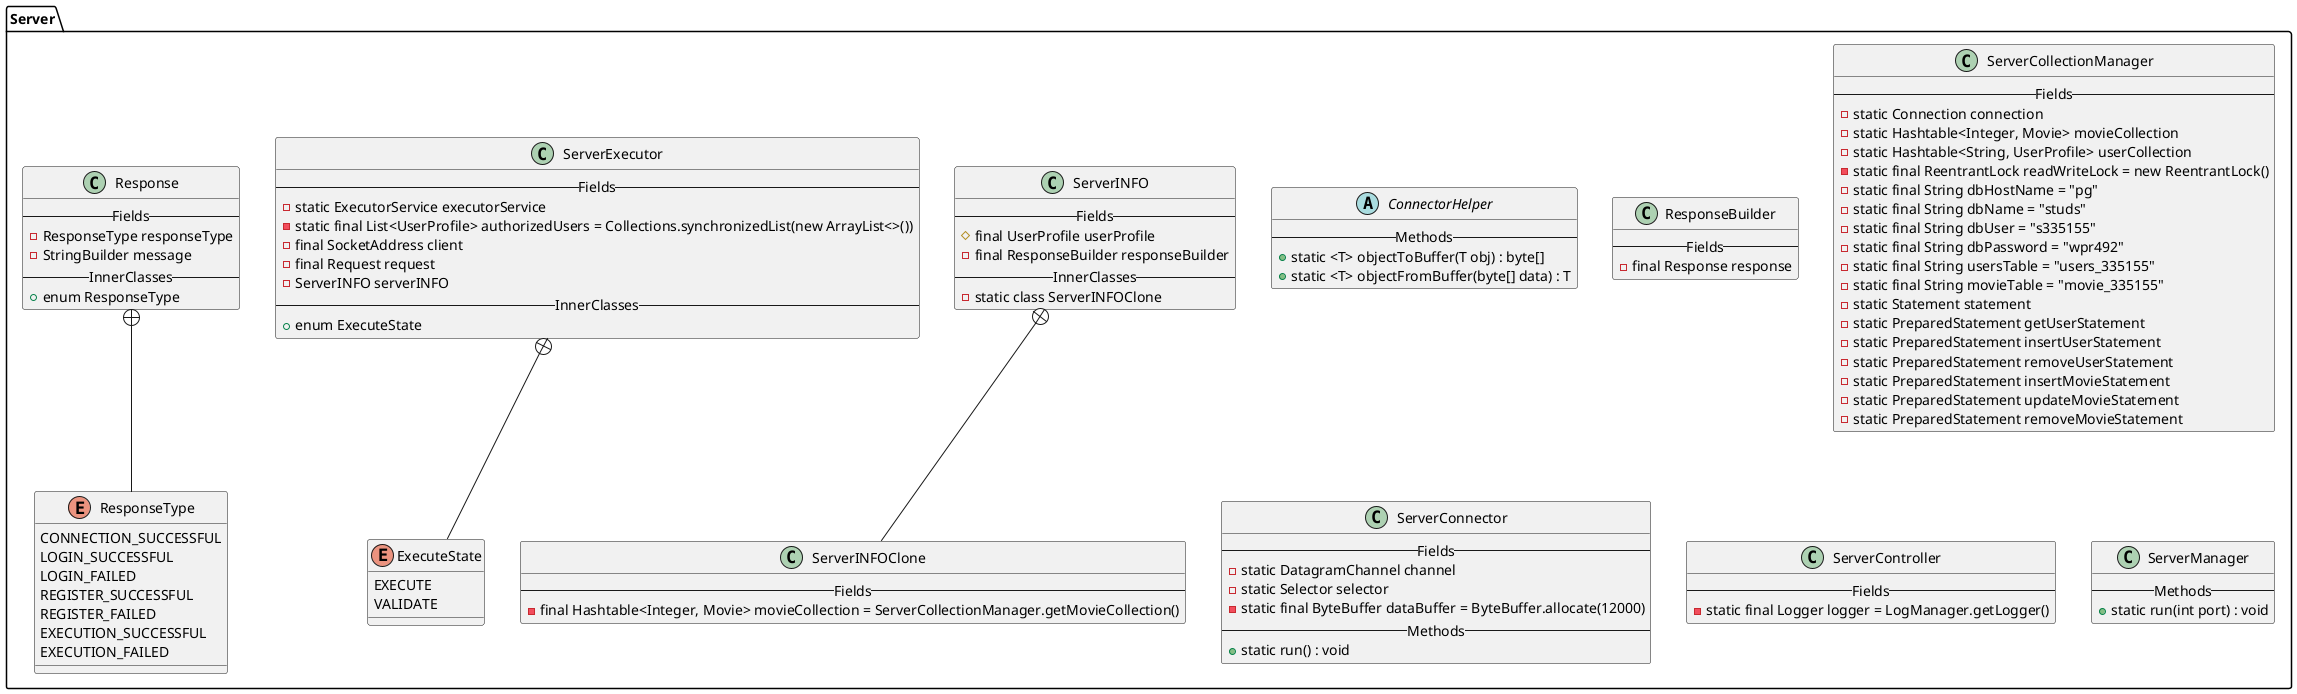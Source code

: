 @startuml

package Server {
    abstract class ConnectorHelper {
    --Methods--
    + static <T> objectToBuffer(T obj) : byte[]
    + static <T> objectFromBuffer(byte[] data) : T
    }

    class Response {
    --Fields--
    - ResponseType responseType
    - StringBuilder message
    --InnerClasses--
    + enum ResponseType
    }

    enum ResponseType {
    CONNECTION_SUCCESSFUL
    LOGIN_SUCCESSFUL
    LOGIN_FAILED
    REGISTER_SUCCESSFUL
    REGISTER_FAILED
    EXECUTION_SUCCESSFUL
    EXECUTION_FAILED
    }

    ResponseType -up-+ Response

    class ResponseBuilder {
    --Fields--
    - final Response response
    }

    class ServerCollectionManager {
    --Fields--
    - static Connection connection
    - static Hashtable<Integer, Movie> movieCollection
    - static Hashtable<String, UserProfile> userCollection
    - static final ReentrantLock readWriteLock = new ReentrantLock()
    - static final String dbHostName = "pg"
    - static final String dbName = "studs"
    - static final String dbUser = "s335155"
    - static final String dbPassword = "wpr492"
    - static final String usersTable = "users_335155"
    - static final String movieTable = "movie_335155"
    - static Statement statement
    - static PreparedStatement getUserStatement
    - static PreparedStatement insertUserStatement
    - static PreparedStatement removeUserStatement
    - static PreparedStatement insertMovieStatement
    - static PreparedStatement updateMovieStatement
    - static PreparedStatement removeMovieStatement
    }

    class ServerConnector {
    --Fields--
    - static DatagramChannel channel
    - static Selector selector
    - static final ByteBuffer dataBuffer = ByteBuffer.allocate(12000)
    --Methods--
    + static run() : void
    }

    class ServerController {
    --Fields--
    - static final Logger logger = LogManager.getLogger()
    }

    class ServerExecutor {
    --Fields--
    - static ExecutorService executorService
    - static final List<UserProfile> authorizedUsers = Collections.synchronizedList(new ArrayList<>())
    - final SocketAddress client
    - final Request request
    - ServerINFO serverINFO
    --InnerClasses--
    + enum ExecuteState
    }

    enum ExecuteState {
    EXECUTE
    VALIDATE
    }

    class ServerINFO {
    --Fields--
    # final UserProfile userProfile
    - final ResponseBuilder responseBuilder
    --InnerClasses--
    - static class ServerINFOClone
    }

    class ServerINFOClone {
    --Fields--
    - final Hashtable<Integer, Movie> movieCollection = ServerCollectionManager.getMovieCollection()
    }

    class ServerManager {
    --Methods--
    + static run(int port) : void
    }

    ExecuteState -up-+ ServerExecutor
    ServerINFOClone -up-+ ServerINFO
}

@enduml